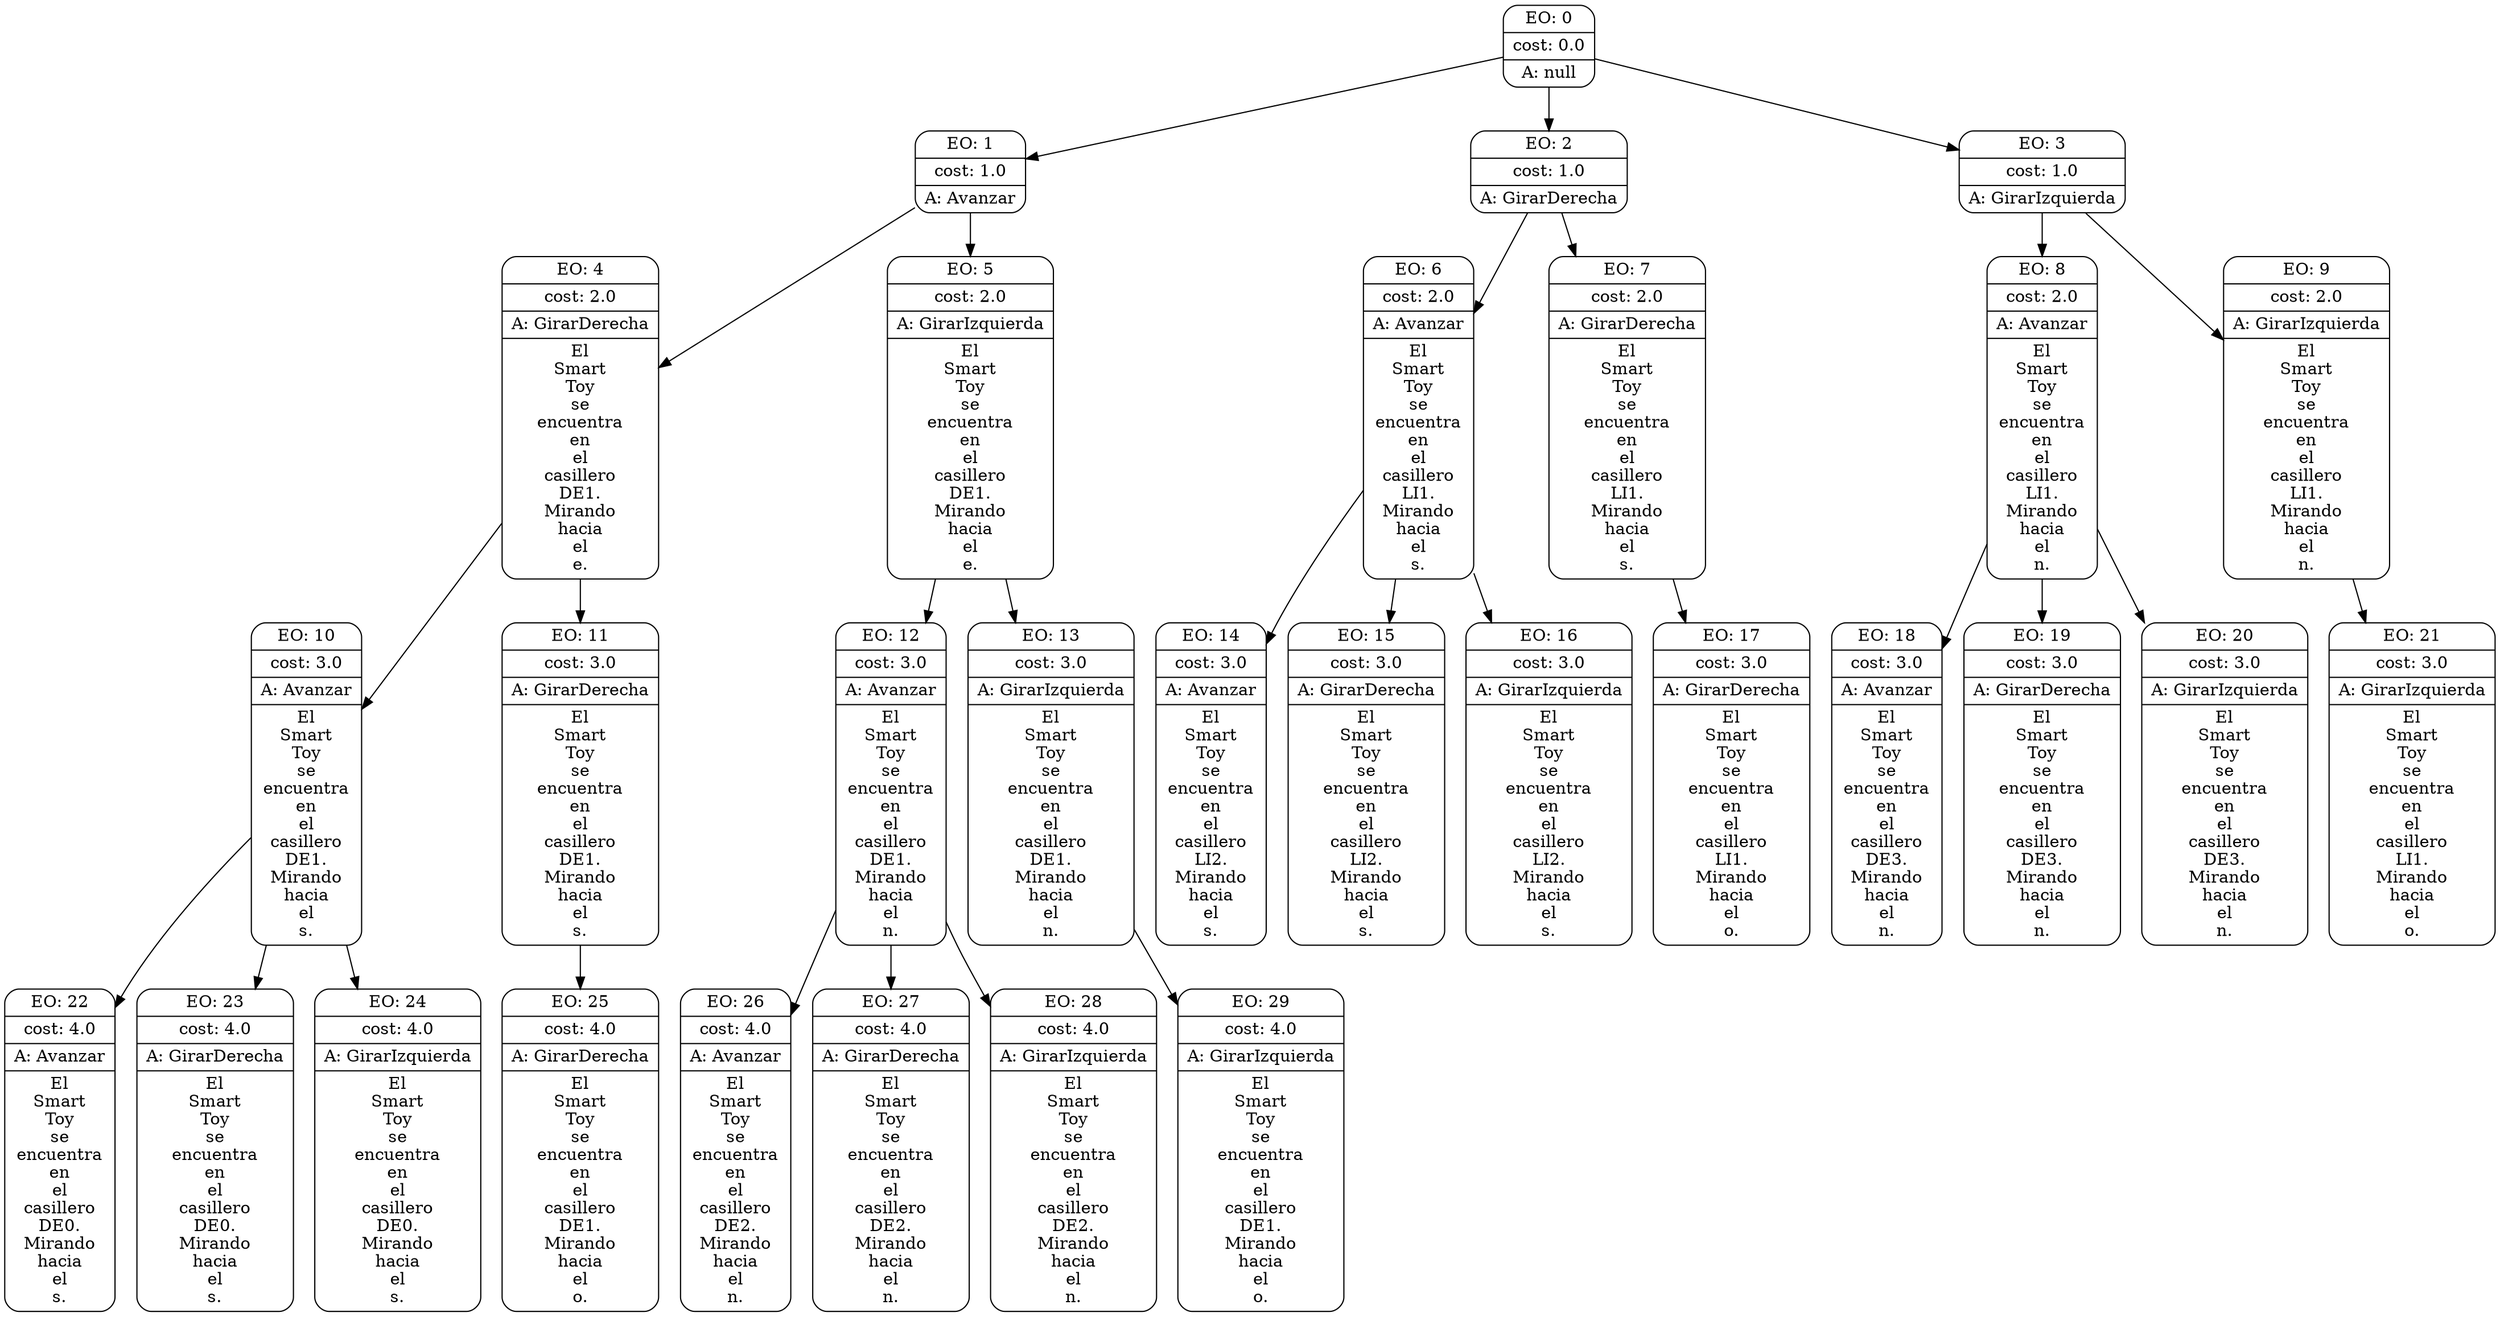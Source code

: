 digraph g {
node [shape = Mrecord];
nodo0[label="{EO: 0|cost: 0.0|A: null}"]
nodo1[label="{EO: 1|cost: 1.0|A: Avanzar}"]
nodo4[label="{EO: 4|cost: 2.0|A: GirarDerecha|El\nSmart\nToy\nse\nencuentra\nen\nel\ncasillero\nDE1.\nMirando\nhacia\nel\ne.
}"]
nodo10[label="{EO: 10|cost: 3.0|A: Avanzar|El\nSmart\nToy\nse\nencuentra\nen\nel\ncasillero\nDE1.\nMirando\nhacia\nel\ns.
}"]
nodo22[label="{EO: 22|cost: 4.0|A: Avanzar|El\nSmart\nToy\nse\nencuentra\nen\nel\ncasillero\nDE0.\nMirando\nhacia\nel\ns.
}"]

nodo10 -> nodo22;
nodo23[label="{EO: 23|cost: 4.0|A: GirarDerecha|El\nSmart\nToy\nse\nencuentra\nen\nel\ncasillero\nDE0.\nMirando\nhacia\nel\ns.
}"]

nodo10 -> nodo23;
nodo24[label="{EO: 24|cost: 4.0|A: GirarIzquierda|El\nSmart\nToy\nse\nencuentra\nen\nel\ncasillero\nDE0.\nMirando\nhacia\nel\ns.
}"]

nodo10 -> nodo24;

nodo4 -> nodo10;
nodo11[label="{EO: 11|cost: 3.0|A: GirarDerecha|El\nSmart\nToy\nse\nencuentra\nen\nel\ncasillero\nDE1.\nMirando\nhacia\nel\ns.
}"]
nodo25[label="{EO: 25|cost: 4.0|A: GirarDerecha|El\nSmart\nToy\nse\nencuentra\nen\nel\ncasillero\nDE1.\nMirando\nhacia\nel\no.
}"]

nodo11 -> nodo25;

nodo4 -> nodo11;

nodo1 -> nodo4;
nodo5[label="{EO: 5|cost: 2.0|A: GirarIzquierda|El\nSmart\nToy\nse\nencuentra\nen\nel\ncasillero\nDE1.\nMirando\nhacia\nel\ne.
}"]
nodo12[label="{EO: 12|cost: 3.0|A: Avanzar|El\nSmart\nToy\nse\nencuentra\nen\nel\ncasillero\nDE1.\nMirando\nhacia\nel\nn.
}"]
nodo26[label="{EO: 26|cost: 4.0|A: Avanzar|El\nSmart\nToy\nse\nencuentra\nen\nel\ncasillero\nDE2.\nMirando\nhacia\nel\nn.
}"]

nodo12 -> nodo26;
nodo27[label="{EO: 27|cost: 4.0|A: GirarDerecha|El\nSmart\nToy\nse\nencuentra\nen\nel\ncasillero\nDE2.\nMirando\nhacia\nel\nn.
}"]

nodo12 -> nodo27;
nodo28[label="{EO: 28|cost: 4.0|A: GirarIzquierda|El\nSmart\nToy\nse\nencuentra\nen\nel\ncasillero\nDE2.\nMirando\nhacia\nel\nn.
}"]

nodo12 -> nodo28;

nodo5 -> nodo12;
nodo13[label="{EO: 13|cost: 3.0|A: GirarIzquierda|El\nSmart\nToy\nse\nencuentra\nen\nel\ncasillero\nDE1.\nMirando\nhacia\nel\nn.
}"]
nodo29[label="{EO: 29|cost: 4.0|A: GirarIzquierda|El\nSmart\nToy\nse\nencuentra\nen\nel\ncasillero\nDE1.\nMirando\nhacia\nel\no.
}"]

nodo13 -> nodo29;

nodo5 -> nodo13;

nodo1 -> nodo5;

nodo0 -> nodo1;
nodo2[label="{EO: 2|cost: 1.0|A: GirarDerecha}"]
nodo6[label="{EO: 6|cost: 2.0|A: Avanzar|El\nSmart\nToy\nse\nencuentra\nen\nel\ncasillero\nLI1.\nMirando\nhacia\nel\ns.
}"]
nodo14[label="{EO: 14|cost: 3.0|A: Avanzar|El\nSmart\nToy\nse\nencuentra\nen\nel\ncasillero\nLI2.\nMirando\nhacia\nel\ns.
}"]

nodo6 -> nodo14;
nodo15[label="{EO: 15|cost: 3.0|A: GirarDerecha|El\nSmart\nToy\nse\nencuentra\nen\nel\ncasillero\nLI2.\nMirando\nhacia\nel\ns.
}"]

nodo6 -> nodo15;
nodo16[label="{EO: 16|cost: 3.0|A: GirarIzquierda|El\nSmart\nToy\nse\nencuentra\nen\nel\ncasillero\nLI2.\nMirando\nhacia\nel\ns.
}"]

nodo6 -> nodo16;

nodo2 -> nodo6;
nodo7[label="{EO: 7|cost: 2.0|A: GirarDerecha|El\nSmart\nToy\nse\nencuentra\nen\nel\ncasillero\nLI1.\nMirando\nhacia\nel\ns.
}"]
nodo17[label="{EO: 17|cost: 3.0|A: GirarDerecha|El\nSmart\nToy\nse\nencuentra\nen\nel\ncasillero\nLI1.\nMirando\nhacia\nel\no.
}"]

nodo7 -> nodo17;

nodo2 -> nodo7;

nodo0 -> nodo2;
nodo3[label="{EO: 3|cost: 1.0|A: GirarIzquierda}"]
nodo8[label="{EO: 8|cost: 2.0|A: Avanzar|El\nSmart\nToy\nse\nencuentra\nen\nel\ncasillero\nLI1.\nMirando\nhacia\nel\nn.
}"]
nodo18[label="{EO: 18|cost: 3.0|A: Avanzar|El\nSmart\nToy\nse\nencuentra\nen\nel\ncasillero\nDE3.\nMirando\nhacia\nel\nn.
}"]

nodo8 -> nodo18;
nodo19[label="{EO: 19|cost: 3.0|A: GirarDerecha|El\nSmart\nToy\nse\nencuentra\nen\nel\ncasillero\nDE3.\nMirando\nhacia\nel\nn.
}"]

nodo8 -> nodo19;
nodo20[label="{EO: 20|cost: 3.0|A: GirarIzquierda|El\nSmart\nToy\nse\nencuentra\nen\nel\ncasillero\nDE3.\nMirando\nhacia\nel\nn.
}"]

nodo8 -> nodo20;

nodo3 -> nodo8;
nodo9[label="{EO: 9|cost: 2.0|A: GirarIzquierda|El\nSmart\nToy\nse\nencuentra\nen\nel\ncasillero\nLI1.\nMirando\nhacia\nel\nn.
}"]
nodo21[label="{EO: 21|cost: 3.0|A: GirarIzquierda|El\nSmart\nToy\nse\nencuentra\nen\nel\ncasillero\nLI1.\nMirando\nhacia\nel\no.
}"]

nodo9 -> nodo21;

nodo3 -> nodo9;

nodo0 -> nodo3;


}